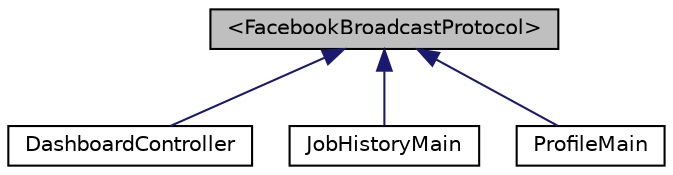 digraph G
{
  edge [fontname="Helvetica",fontsize="10",labelfontname="Helvetica",labelfontsize="10"];
  node [fontname="Helvetica",fontsize="10",shape=record];
  Node1 [label="\<FacebookBroadcastProtocol\>",height=0.2,width=0.4,color="black", fillcolor="grey75", style="filled" fontcolor="black"];
  Node1 -> Node2 [dir="back",color="midnightblue",fontsize="10",style="solid",fontname="Helvetica"];
  Node2 [label="DashboardController",height=0.2,width=0.4,color="black", fillcolor="white", style="filled",URL="$interface_dashboard_controller.html"];
  Node1 -> Node3 [dir="back",color="midnightblue",fontsize="10",style="solid",fontname="Helvetica"];
  Node3 [label="JobHistoryMain",height=0.2,width=0.4,color="black", fillcolor="white", style="filled",URL="$interface_job_history_main.html"];
  Node1 -> Node4 [dir="back",color="midnightblue",fontsize="10",style="solid",fontname="Helvetica"];
  Node4 [label="ProfileMain",height=0.2,width=0.4,color="black", fillcolor="white", style="filled",URL="$interface_profile_main.html"];
}
